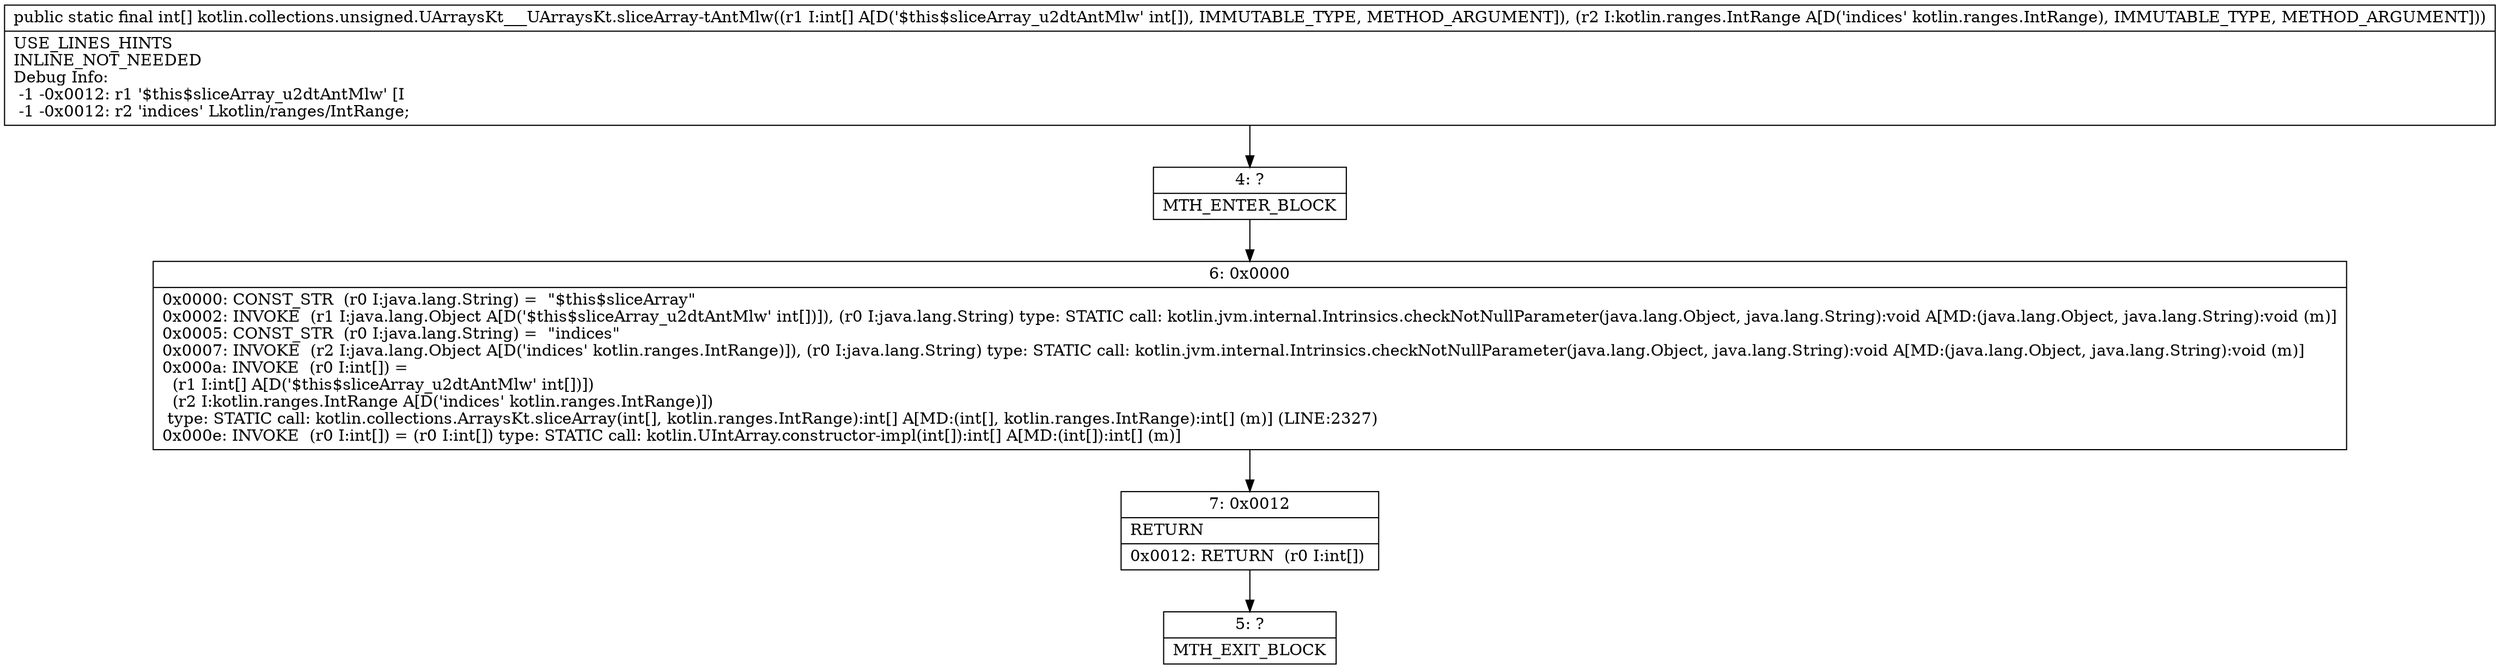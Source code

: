digraph "CFG forkotlin.collections.unsigned.UArraysKt___UArraysKt.sliceArray\-tAntMlw([ILkotlin\/ranges\/IntRange;)[I" {
Node_4 [shape=record,label="{4\:\ ?|MTH_ENTER_BLOCK\l}"];
Node_6 [shape=record,label="{6\:\ 0x0000|0x0000: CONST_STR  (r0 I:java.lang.String) =  \"$this$sliceArray\" \l0x0002: INVOKE  (r1 I:java.lang.Object A[D('$this$sliceArray_u2dtAntMlw' int[])]), (r0 I:java.lang.String) type: STATIC call: kotlin.jvm.internal.Intrinsics.checkNotNullParameter(java.lang.Object, java.lang.String):void A[MD:(java.lang.Object, java.lang.String):void (m)]\l0x0005: CONST_STR  (r0 I:java.lang.String) =  \"indices\" \l0x0007: INVOKE  (r2 I:java.lang.Object A[D('indices' kotlin.ranges.IntRange)]), (r0 I:java.lang.String) type: STATIC call: kotlin.jvm.internal.Intrinsics.checkNotNullParameter(java.lang.Object, java.lang.String):void A[MD:(java.lang.Object, java.lang.String):void (m)]\l0x000a: INVOKE  (r0 I:int[]) = \l  (r1 I:int[] A[D('$this$sliceArray_u2dtAntMlw' int[])])\l  (r2 I:kotlin.ranges.IntRange A[D('indices' kotlin.ranges.IntRange)])\l type: STATIC call: kotlin.collections.ArraysKt.sliceArray(int[], kotlin.ranges.IntRange):int[] A[MD:(int[], kotlin.ranges.IntRange):int[] (m)] (LINE:2327)\l0x000e: INVOKE  (r0 I:int[]) = (r0 I:int[]) type: STATIC call: kotlin.UIntArray.constructor\-impl(int[]):int[] A[MD:(int[]):int[] (m)]\l}"];
Node_7 [shape=record,label="{7\:\ 0x0012|RETURN\l|0x0012: RETURN  (r0 I:int[]) \l}"];
Node_5 [shape=record,label="{5\:\ ?|MTH_EXIT_BLOCK\l}"];
MethodNode[shape=record,label="{public static final int[] kotlin.collections.unsigned.UArraysKt___UArraysKt.sliceArray\-tAntMlw((r1 I:int[] A[D('$this$sliceArray_u2dtAntMlw' int[]), IMMUTABLE_TYPE, METHOD_ARGUMENT]), (r2 I:kotlin.ranges.IntRange A[D('indices' kotlin.ranges.IntRange), IMMUTABLE_TYPE, METHOD_ARGUMENT]))  | USE_LINES_HINTS\lINLINE_NOT_NEEDED\lDebug Info:\l  \-1 \-0x0012: r1 '$this$sliceArray_u2dtAntMlw' [I\l  \-1 \-0x0012: r2 'indices' Lkotlin\/ranges\/IntRange;\l}"];
MethodNode -> Node_4;Node_4 -> Node_6;
Node_6 -> Node_7;
Node_7 -> Node_5;
}

